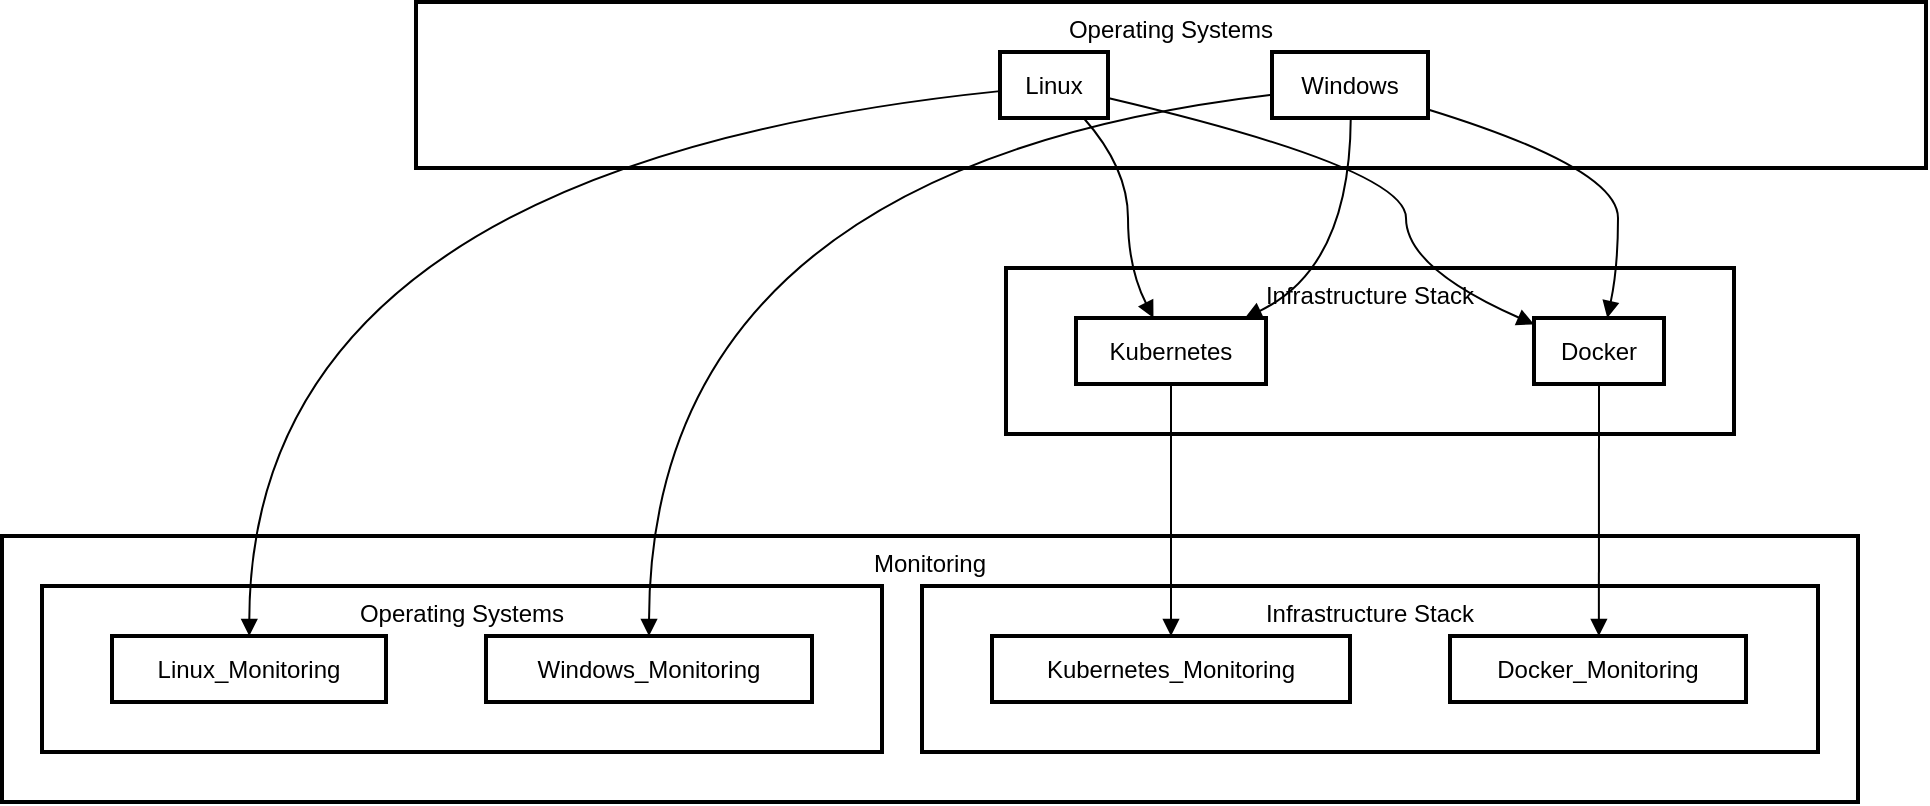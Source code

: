 <mxfile version="24.5.2" type="google">
  <diagram name="Page-1" id="zz5OF9qGIGGH4LRQ9uH9">
    <mxGraphModel grid="1" page="1" gridSize="10" guides="1" tooltips="1" connect="1" arrows="1" fold="1" pageScale="1" pageWidth="850" pageHeight="1100" math="0" shadow="0">
      <root>
        <mxCell id="0" />
        <mxCell id="1" parent="0" />
        <mxCell id="2" value="Monitoring" style="whiteSpace=wrap;strokeWidth=2;verticalAlign=top;" vertex="1" parent="1">
          <mxGeometry y="267" width="928" height="133" as="geometry" />
        </mxCell>
        <mxCell id="3" value="Operating Systems" style="whiteSpace=wrap;strokeWidth=2;verticalAlign=top;" vertex="1" parent="1">
          <mxGeometry x="20" y="292" width="420" height="83" as="geometry" />
        </mxCell>
        <mxCell id="4" value="Infrastructure Stack" style="whiteSpace=wrap;strokeWidth=2;verticalAlign=top;" vertex="1" parent="1">
          <mxGeometry x="460" y="292" width="448" height="83" as="geometry" />
        </mxCell>
        <mxCell id="5" value="Kubernetes_Monitoring" style="whiteSpace=wrap;strokeWidth=2;" vertex="1" parent="1">
          <mxGeometry x="495" y="317" width="179" height="33" as="geometry" />
        </mxCell>
        <mxCell id="6" value="Docker_Monitoring" style="whiteSpace=wrap;strokeWidth=2;" vertex="1" parent="1">
          <mxGeometry x="724" y="317" width="148" height="33" as="geometry" />
        </mxCell>
        <mxCell id="7" value="Linux_Monitoring" style="whiteSpace=wrap;strokeWidth=2;" vertex="1" parent="1">
          <mxGeometry x="55" y="317" width="137" height="33" as="geometry" />
        </mxCell>
        <mxCell id="8" value="Windows_Monitoring" style="whiteSpace=wrap;strokeWidth=2;" vertex="1" parent="1">
          <mxGeometry x="242" y="317" width="163" height="33" as="geometry" />
        </mxCell>
        <mxCell id="9" value="Infrastructure Stack" style="whiteSpace=wrap;strokeWidth=2;verticalAlign=top;" vertex="1" parent="1">
          <mxGeometry x="502" y="133" width="364" height="83" as="geometry" />
        </mxCell>
        <mxCell id="10" value="Kubernetes" style="whiteSpace=wrap;strokeWidth=2;" vertex="1" parent="1">
          <mxGeometry x="537" y="158" width="95" height="33" as="geometry" />
        </mxCell>
        <mxCell id="11" value="Docker" style="whiteSpace=wrap;strokeWidth=2;" vertex="1" parent="1">
          <mxGeometry x="766" y="158" width="65" height="33" as="geometry" />
        </mxCell>
        <mxCell id="12" value="Operating Systems" style="whiteSpace=wrap;strokeWidth=2;verticalAlign=top;" vertex="1" parent="1">
          <mxGeometry x="207" width="755" height="83" as="geometry" />
        </mxCell>
        <mxCell id="13" value="Linux" style="whiteSpace=wrap;strokeWidth=2;" vertex="1" parent="1">
          <mxGeometry x="499" y="25" width="54" height="33" as="geometry" />
        </mxCell>
        <mxCell id="14" value="Windows" style="whiteSpace=wrap;strokeWidth=2;" vertex="1" parent="1">
          <mxGeometry x="635" y="25" width="78" height="33" as="geometry" />
        </mxCell>
        <mxCell id="15" value="" style="curved=1;startArrow=none;endArrow=block;exitX=0.781;exitY=1.012;entryX=0.41;entryY=0.012;" edge="1" parent="1" source="13" target="10">
          <mxGeometry relative="1" as="geometry">
            <Array as="points">
              <mxPoint x="563" y="83" />
              <mxPoint x="563" y="133" />
            </Array>
          </mxGeometry>
        </mxCell>
        <mxCell id="16" value="" style="curved=1;startArrow=none;endArrow=block;exitX=0.505;exitY=1.012;entryX=0.879;entryY=0.012;" edge="1" parent="1" source="14" target="10">
          <mxGeometry relative="1" as="geometry">
            <Array as="points">
              <mxPoint x="674" y="133" />
            </Array>
          </mxGeometry>
        </mxCell>
        <mxCell id="17" value="" style="curved=1;startArrow=none;endArrow=block;exitX=1.008;exitY=0.701;entryX=-0.003;entryY=0.093;" edge="1" parent="1" source="13" target="11">
          <mxGeometry relative="1" as="geometry">
            <Array as="points">
              <mxPoint x="702" y="83" />
              <mxPoint x="702" y="133" />
            </Array>
          </mxGeometry>
        </mxCell>
        <mxCell id="18" value="" style="curved=1;startArrow=none;endArrow=block;exitX=1.008;exitY=0.876;entryX=0.562;entryY=0.012;" edge="1" parent="1" source="14" target="11">
          <mxGeometry relative="1" as="geometry">
            <Array as="points">
              <mxPoint x="808" y="83" />
              <mxPoint x="808" y="133" />
            </Array>
          </mxGeometry>
        </mxCell>
        <mxCell id="19" value="" style="curved=1;startArrow=none;endArrow=block;exitX=0.5;exitY=1.024;entryX=0.5;entryY=-0.006;" edge="1" parent="1" source="10" target="5">
          <mxGeometry relative="1" as="geometry">
            <Array as="points" />
          </mxGeometry>
        </mxCell>
        <mxCell id="20" value="" style="curved=1;startArrow=none;endArrow=block;exitX=0.5;exitY=1.024;entryX=0.503;entryY=-0.006;" edge="1" parent="1" source="11" target="6">
          <mxGeometry relative="1" as="geometry">
            <Array as="points" />
          </mxGeometry>
        </mxCell>
        <mxCell id="21" value="" style="curved=1;startArrow=none;endArrow=block;exitX=0.009;exitY=0.591;entryX=0.501;entryY=-0.006;" edge="1" parent="1" source="13" target="7">
          <mxGeometry relative="1" as="geometry">
            <Array as="points">
              <mxPoint x="124" y="83" />
            </Array>
          </mxGeometry>
        </mxCell>
        <mxCell id="22" value="" style="curved=1;startArrow=none;endArrow=block;exitX=0.003;exitY=0.647;entryX=0.5;entryY=-0.006;" edge="1" parent="1" source="14" target="8">
          <mxGeometry relative="1" as="geometry">
            <Array as="points">
              <mxPoint x="324" y="83" />
            </Array>
          </mxGeometry>
        </mxCell>
      </root>
    </mxGraphModel>
  </diagram>
</mxfile>
